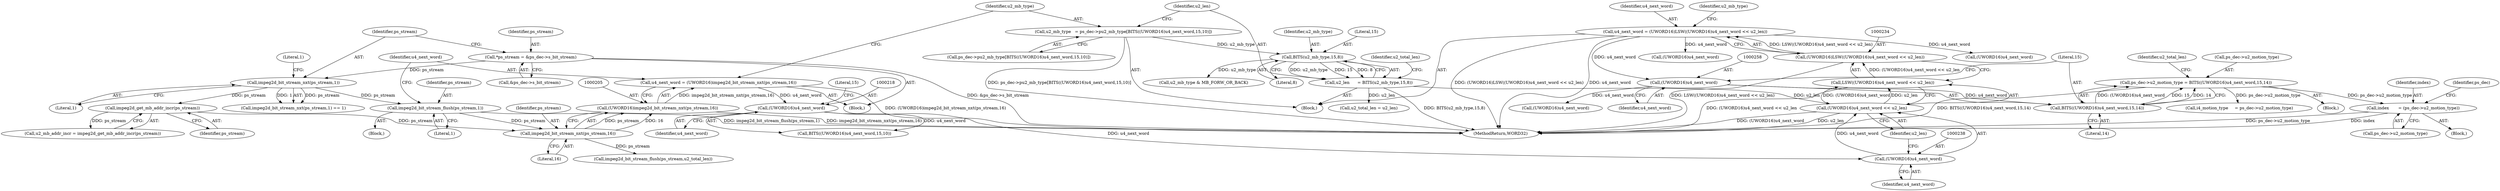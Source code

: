digraph "0_Android_58a6822d7140137ce957c6d2fc20bae1374186c1_0@pointer" {
"1000384" [label="(Call,index       = (ps_dec->u2_motion_type))"];
"1000252" [label="(Call,ps_dec->u2_motion_type = BITS((UWORD16)u4_next_word,15,14))"];
"1000256" [label="(Call,BITS((UWORD16)u4_next_word,15,14))"];
"1000257" [label="(Call,(UWORD16)u4_next_word)"];
"1000231" [label="(Call,u4_next_word = (UWORD16)LSW((UWORD16)u4_next_word << u2_len))"];
"1000233" [label="(Call,(UWORD16)LSW((UWORD16)u4_next_word << u2_len))"];
"1000235" [label="(Call,LSW((UWORD16)u4_next_word << u2_len))"];
"1000236" [label="(Call,(UWORD16)u4_next_word << u2_len)"];
"1000237" [label="(Call,(UWORD16)u4_next_word)"];
"1000217" [label="(Call,(UWORD16)u4_next_word)"];
"1000202" [label="(Call,u4_next_word = (UWORD16)impeg2d_bit_stream_nxt(ps_stream,16))"];
"1000204" [label="(Call,(UWORD16)impeg2d_bit_stream_nxt(ps_stream,16))"];
"1000206" [label="(Call,impeg2d_bit_stream_nxt(ps_stream,16))"];
"1000155" [label="(Call,impeg2d_bit_stream_flush(ps_stream,1))"];
"1000150" [label="(Call,impeg2d_bit_stream_nxt(ps_stream,1))"];
"1000136" [label="(Call,*ps_stream = &ps_dec->s_bit_stream)"];
"1000162" [label="(Call,impeg2d_get_mb_addr_incr(ps_stream))"];
"1000222" [label="(Call,u2_len      = BITS(u2_mb_type,15,8))"];
"1000224" [label="(Call,BITS(u2_mb_type,15,8))"];
"1000210" [label="(Call,u2_mb_type   = ps_dec->pu2_mb_type[BITS((UWORD16)u4_next_word,15,10)])"];
"1000160" [label="(Call,u2_mb_addr_incr = impeg2d_get_mb_addr_incr(ps_stream))"];
"1000212" [label="(Call,ps_dec->pu2_mb_type[BITS((UWORD16)u4_next_word,15,10)])"];
"1000203" [label="(Identifier,u4_next_word)"];
"1000239" [label="(Identifier,u4_next_word)"];
"1000163" [label="(Identifier,ps_stream)"];
"1000263" [label="(Identifier,u2_total_len)"];
"1000384" [label="(Call,index       = (ps_dec->u2_motion_type))"];
"1000231" [label="(Call,u4_next_word = (UWORD16)LSW((UWORD16)u4_next_word << u2_len))"];
"1000240" [label="(Identifier,u2_len)"];
"1000208" [label="(Literal,16)"];
"1000136" [label="(Call,*ps_stream = &ps_dec->s_bit_stream)"];
"1000151" [label="(Identifier,ps_stream)"];
"1000137" [label="(Identifier,ps_stream)"];
"1000229" [label="(Identifier,u2_total_len)"];
"1000271" [label="(Call,(UWORD16)u4_next_word)"];
"1000260" [label="(Literal,15)"];
"1000244" [label="(Call,u2_mb_type & MB_FORW_OR_BACK)"];
"1000236" [label="(Call,(UWORD16)u4_next_word << u2_len)"];
"1000222" [label="(Call,u2_len      = BITS(u2_mb_type,15,8))"];
"1000253" [label="(Call,ps_dec->u2_motion_type)"];
"1000157" [label="(Literal,1)"];
"1000210" [label="(Call,u2_mb_type   = ps_dec->pu2_mb_type[BITS((UWORD16)u4_next_word,15,10)])"];
"1000233" [label="(Call,(UWORD16)LSW((UWORD16)u4_next_word << u2_len))"];
"1000153" [label="(Literal,1)"];
"1000216" [label="(Call,BITS((UWORD16)u4_next_word,15,10))"];
"1000219" [label="(Identifier,u4_next_word)"];
"1000337" [label="(Call,(UWORD16)u4_next_word)"];
"1000152" [label="(Literal,1)"];
"1000207" [label="(Identifier,ps_stream)"];
"1000232" [label="(Identifier,u4_next_word)"];
"1000154" [label="(Block,)"];
"1000162" [label="(Call,impeg2d_get_mb_addr_incr(ps_stream))"];
"1000202" [label="(Call,u4_next_word = (UWORD16)impeg2d_bit_stream_nxt(ps_stream,16))"];
"1000550" [label="(MethodReturn,WORD32)"];
"1000275" [label="(Call,i4_motion_type     = ps_dec->u2_motion_type)"];
"1000217" [label="(Call,(UWORD16)u4_next_word)"];
"1000228" [label="(Call,u2_total_len = u2_len)"];
"1000149" [label="(Call,impeg2d_bit_stream_nxt(ps_stream,1) == 1)"];
"1000261" [label="(Literal,14)"];
"1000235" [label="(Call,LSW((UWORD16)u4_next_word << u2_len))"];
"1000386" [label="(Call,ps_dec->u2_motion_type)"];
"1000252" [label="(Call,ps_dec->u2_motion_type = BITS((UWORD16)u4_next_word,15,14))"];
"1000150" [label="(Call,impeg2d_bit_stream_nxt(ps_stream,1))"];
"1000256" [label="(Call,BITS((UWORD16)u4_next_word,15,14))"];
"1000237" [label="(Call,(UWORD16)u4_next_word)"];
"1000211" [label="(Identifier,u2_mb_type)"];
"1000311" [label="(Call,(UWORD16)u4_next_word)"];
"1000227" [label="(Literal,8)"];
"1000259" [label="(Identifier,u4_next_word)"];
"1000245" [label="(Identifier,u2_mb_type)"];
"1000225" [label="(Identifier,u2_mb_type)"];
"1000224" [label="(Call,BITS(u2_mb_type,15,8))"];
"1000226" [label="(Literal,15)"];
"1000220" [label="(Literal,15)"];
"1000209" [label="(Block,)"];
"1000156" [label="(Identifier,ps_stream)"];
"1000223" [label="(Identifier,u2_len)"];
"1000375" [label="(Block,)"];
"1000134" [label="(Block,)"];
"1000155" [label="(Call,impeg2d_bit_stream_flush(ps_stream,1))"];
"1000385" [label="(Identifier,index)"];
"1000204" [label="(Call,(UWORD16)impeg2d_bit_stream_nxt(ps_stream,16))"];
"1000391" [label="(Identifier,ps_dec)"];
"1000359" [label="(Call,impeg2d_bit_stream_flush(ps_stream,u2_total_len))"];
"1000257" [label="(Call,(UWORD16)u4_next_word)"];
"1000138" [label="(Call,&ps_dec->s_bit_stream)"];
"1000250" [label="(Block,)"];
"1000206" [label="(Call,impeg2d_bit_stream_nxt(ps_stream,16))"];
"1000384" -> "1000375"  [label="AST: "];
"1000384" -> "1000386"  [label="CFG: "];
"1000385" -> "1000384"  [label="AST: "];
"1000386" -> "1000384"  [label="AST: "];
"1000391" -> "1000384"  [label="CFG: "];
"1000384" -> "1000550"  [label="DDG: ps_dec->u2_motion_type"];
"1000384" -> "1000550"  [label="DDG: index"];
"1000252" -> "1000384"  [label="DDG: ps_dec->u2_motion_type"];
"1000252" -> "1000250"  [label="AST: "];
"1000252" -> "1000256"  [label="CFG: "];
"1000253" -> "1000252"  [label="AST: "];
"1000256" -> "1000252"  [label="AST: "];
"1000263" -> "1000252"  [label="CFG: "];
"1000252" -> "1000550"  [label="DDG: BITS((UWORD16)u4_next_word,15,14)"];
"1000256" -> "1000252"  [label="DDG: (UWORD16)u4_next_word"];
"1000256" -> "1000252"  [label="DDG: 15"];
"1000256" -> "1000252"  [label="DDG: 14"];
"1000252" -> "1000275"  [label="DDG: ps_dec->u2_motion_type"];
"1000256" -> "1000261"  [label="CFG: "];
"1000257" -> "1000256"  [label="AST: "];
"1000260" -> "1000256"  [label="AST: "];
"1000261" -> "1000256"  [label="AST: "];
"1000257" -> "1000256"  [label="DDG: u4_next_word"];
"1000257" -> "1000259"  [label="CFG: "];
"1000258" -> "1000257"  [label="AST: "];
"1000259" -> "1000257"  [label="AST: "];
"1000260" -> "1000257"  [label="CFG: "];
"1000231" -> "1000257"  [label="DDG: u4_next_word"];
"1000257" -> "1000271"  [label="DDG: u4_next_word"];
"1000231" -> "1000209"  [label="AST: "];
"1000231" -> "1000233"  [label="CFG: "];
"1000232" -> "1000231"  [label="AST: "];
"1000233" -> "1000231"  [label="AST: "];
"1000245" -> "1000231"  [label="CFG: "];
"1000231" -> "1000550"  [label="DDG: (UWORD16)LSW((UWORD16)u4_next_word << u2_len)"];
"1000231" -> "1000550"  [label="DDG: u4_next_word"];
"1000233" -> "1000231"  [label="DDG: LSW((UWORD16)u4_next_word << u2_len)"];
"1000231" -> "1000311"  [label="DDG: u4_next_word"];
"1000231" -> "1000337"  [label="DDG: u4_next_word"];
"1000233" -> "1000235"  [label="CFG: "];
"1000234" -> "1000233"  [label="AST: "];
"1000235" -> "1000233"  [label="AST: "];
"1000233" -> "1000550"  [label="DDG: LSW((UWORD16)u4_next_word << u2_len)"];
"1000235" -> "1000233"  [label="DDG: (UWORD16)u4_next_word << u2_len"];
"1000235" -> "1000236"  [label="CFG: "];
"1000236" -> "1000235"  [label="AST: "];
"1000235" -> "1000550"  [label="DDG: (UWORD16)u4_next_word << u2_len"];
"1000236" -> "1000235"  [label="DDG: (UWORD16)u4_next_word"];
"1000236" -> "1000235"  [label="DDG: u2_len"];
"1000236" -> "1000240"  [label="CFG: "];
"1000237" -> "1000236"  [label="AST: "];
"1000240" -> "1000236"  [label="AST: "];
"1000236" -> "1000550"  [label="DDG: (UWORD16)u4_next_word"];
"1000236" -> "1000550"  [label="DDG: u2_len"];
"1000237" -> "1000236"  [label="DDG: u4_next_word"];
"1000222" -> "1000236"  [label="DDG: u2_len"];
"1000237" -> "1000239"  [label="CFG: "];
"1000238" -> "1000237"  [label="AST: "];
"1000239" -> "1000237"  [label="AST: "];
"1000240" -> "1000237"  [label="CFG: "];
"1000217" -> "1000237"  [label="DDG: u4_next_word"];
"1000217" -> "1000216"  [label="AST: "];
"1000217" -> "1000219"  [label="CFG: "];
"1000218" -> "1000217"  [label="AST: "];
"1000219" -> "1000217"  [label="AST: "];
"1000220" -> "1000217"  [label="CFG: "];
"1000217" -> "1000216"  [label="DDG: u4_next_word"];
"1000202" -> "1000217"  [label="DDG: u4_next_word"];
"1000202" -> "1000134"  [label="AST: "];
"1000202" -> "1000204"  [label="CFG: "];
"1000203" -> "1000202"  [label="AST: "];
"1000204" -> "1000202"  [label="AST: "];
"1000211" -> "1000202"  [label="CFG: "];
"1000202" -> "1000550"  [label="DDG: (UWORD16)impeg2d_bit_stream_nxt(ps_stream,16)"];
"1000204" -> "1000202"  [label="DDG: impeg2d_bit_stream_nxt(ps_stream,16)"];
"1000204" -> "1000206"  [label="CFG: "];
"1000205" -> "1000204"  [label="AST: "];
"1000206" -> "1000204"  [label="AST: "];
"1000204" -> "1000550"  [label="DDG: impeg2d_bit_stream_nxt(ps_stream,16)"];
"1000206" -> "1000204"  [label="DDG: ps_stream"];
"1000206" -> "1000204"  [label="DDG: 16"];
"1000206" -> "1000208"  [label="CFG: "];
"1000207" -> "1000206"  [label="AST: "];
"1000208" -> "1000206"  [label="AST: "];
"1000155" -> "1000206"  [label="DDG: ps_stream"];
"1000162" -> "1000206"  [label="DDG: ps_stream"];
"1000206" -> "1000359"  [label="DDG: ps_stream"];
"1000155" -> "1000154"  [label="AST: "];
"1000155" -> "1000157"  [label="CFG: "];
"1000156" -> "1000155"  [label="AST: "];
"1000157" -> "1000155"  [label="AST: "];
"1000203" -> "1000155"  [label="CFG: "];
"1000155" -> "1000550"  [label="DDG: impeg2d_bit_stream_flush(ps_stream,1)"];
"1000150" -> "1000155"  [label="DDG: ps_stream"];
"1000150" -> "1000149"  [label="AST: "];
"1000150" -> "1000152"  [label="CFG: "];
"1000151" -> "1000150"  [label="AST: "];
"1000152" -> "1000150"  [label="AST: "];
"1000153" -> "1000150"  [label="CFG: "];
"1000150" -> "1000149"  [label="DDG: ps_stream"];
"1000150" -> "1000149"  [label="DDG: 1"];
"1000136" -> "1000150"  [label="DDG: ps_stream"];
"1000150" -> "1000162"  [label="DDG: ps_stream"];
"1000136" -> "1000134"  [label="AST: "];
"1000136" -> "1000138"  [label="CFG: "];
"1000137" -> "1000136"  [label="AST: "];
"1000138" -> "1000136"  [label="AST: "];
"1000151" -> "1000136"  [label="CFG: "];
"1000136" -> "1000550"  [label="DDG: &ps_dec->s_bit_stream"];
"1000162" -> "1000160"  [label="AST: "];
"1000162" -> "1000163"  [label="CFG: "];
"1000163" -> "1000162"  [label="AST: "];
"1000160" -> "1000162"  [label="CFG: "];
"1000162" -> "1000160"  [label="DDG: ps_stream"];
"1000222" -> "1000209"  [label="AST: "];
"1000222" -> "1000224"  [label="CFG: "];
"1000223" -> "1000222"  [label="AST: "];
"1000224" -> "1000222"  [label="AST: "];
"1000229" -> "1000222"  [label="CFG: "];
"1000222" -> "1000550"  [label="DDG: BITS(u2_mb_type,15,8)"];
"1000224" -> "1000222"  [label="DDG: u2_mb_type"];
"1000224" -> "1000222"  [label="DDG: 15"];
"1000224" -> "1000222"  [label="DDG: 8"];
"1000222" -> "1000228"  [label="DDG: u2_len"];
"1000224" -> "1000227"  [label="CFG: "];
"1000225" -> "1000224"  [label="AST: "];
"1000226" -> "1000224"  [label="AST: "];
"1000227" -> "1000224"  [label="AST: "];
"1000210" -> "1000224"  [label="DDG: u2_mb_type"];
"1000224" -> "1000244"  [label="DDG: u2_mb_type"];
"1000210" -> "1000209"  [label="AST: "];
"1000210" -> "1000212"  [label="CFG: "];
"1000211" -> "1000210"  [label="AST: "];
"1000212" -> "1000210"  [label="AST: "];
"1000223" -> "1000210"  [label="CFG: "];
"1000210" -> "1000550"  [label="DDG: ps_dec->pu2_mb_type[BITS((UWORD16)u4_next_word,15,10)]"];
}
